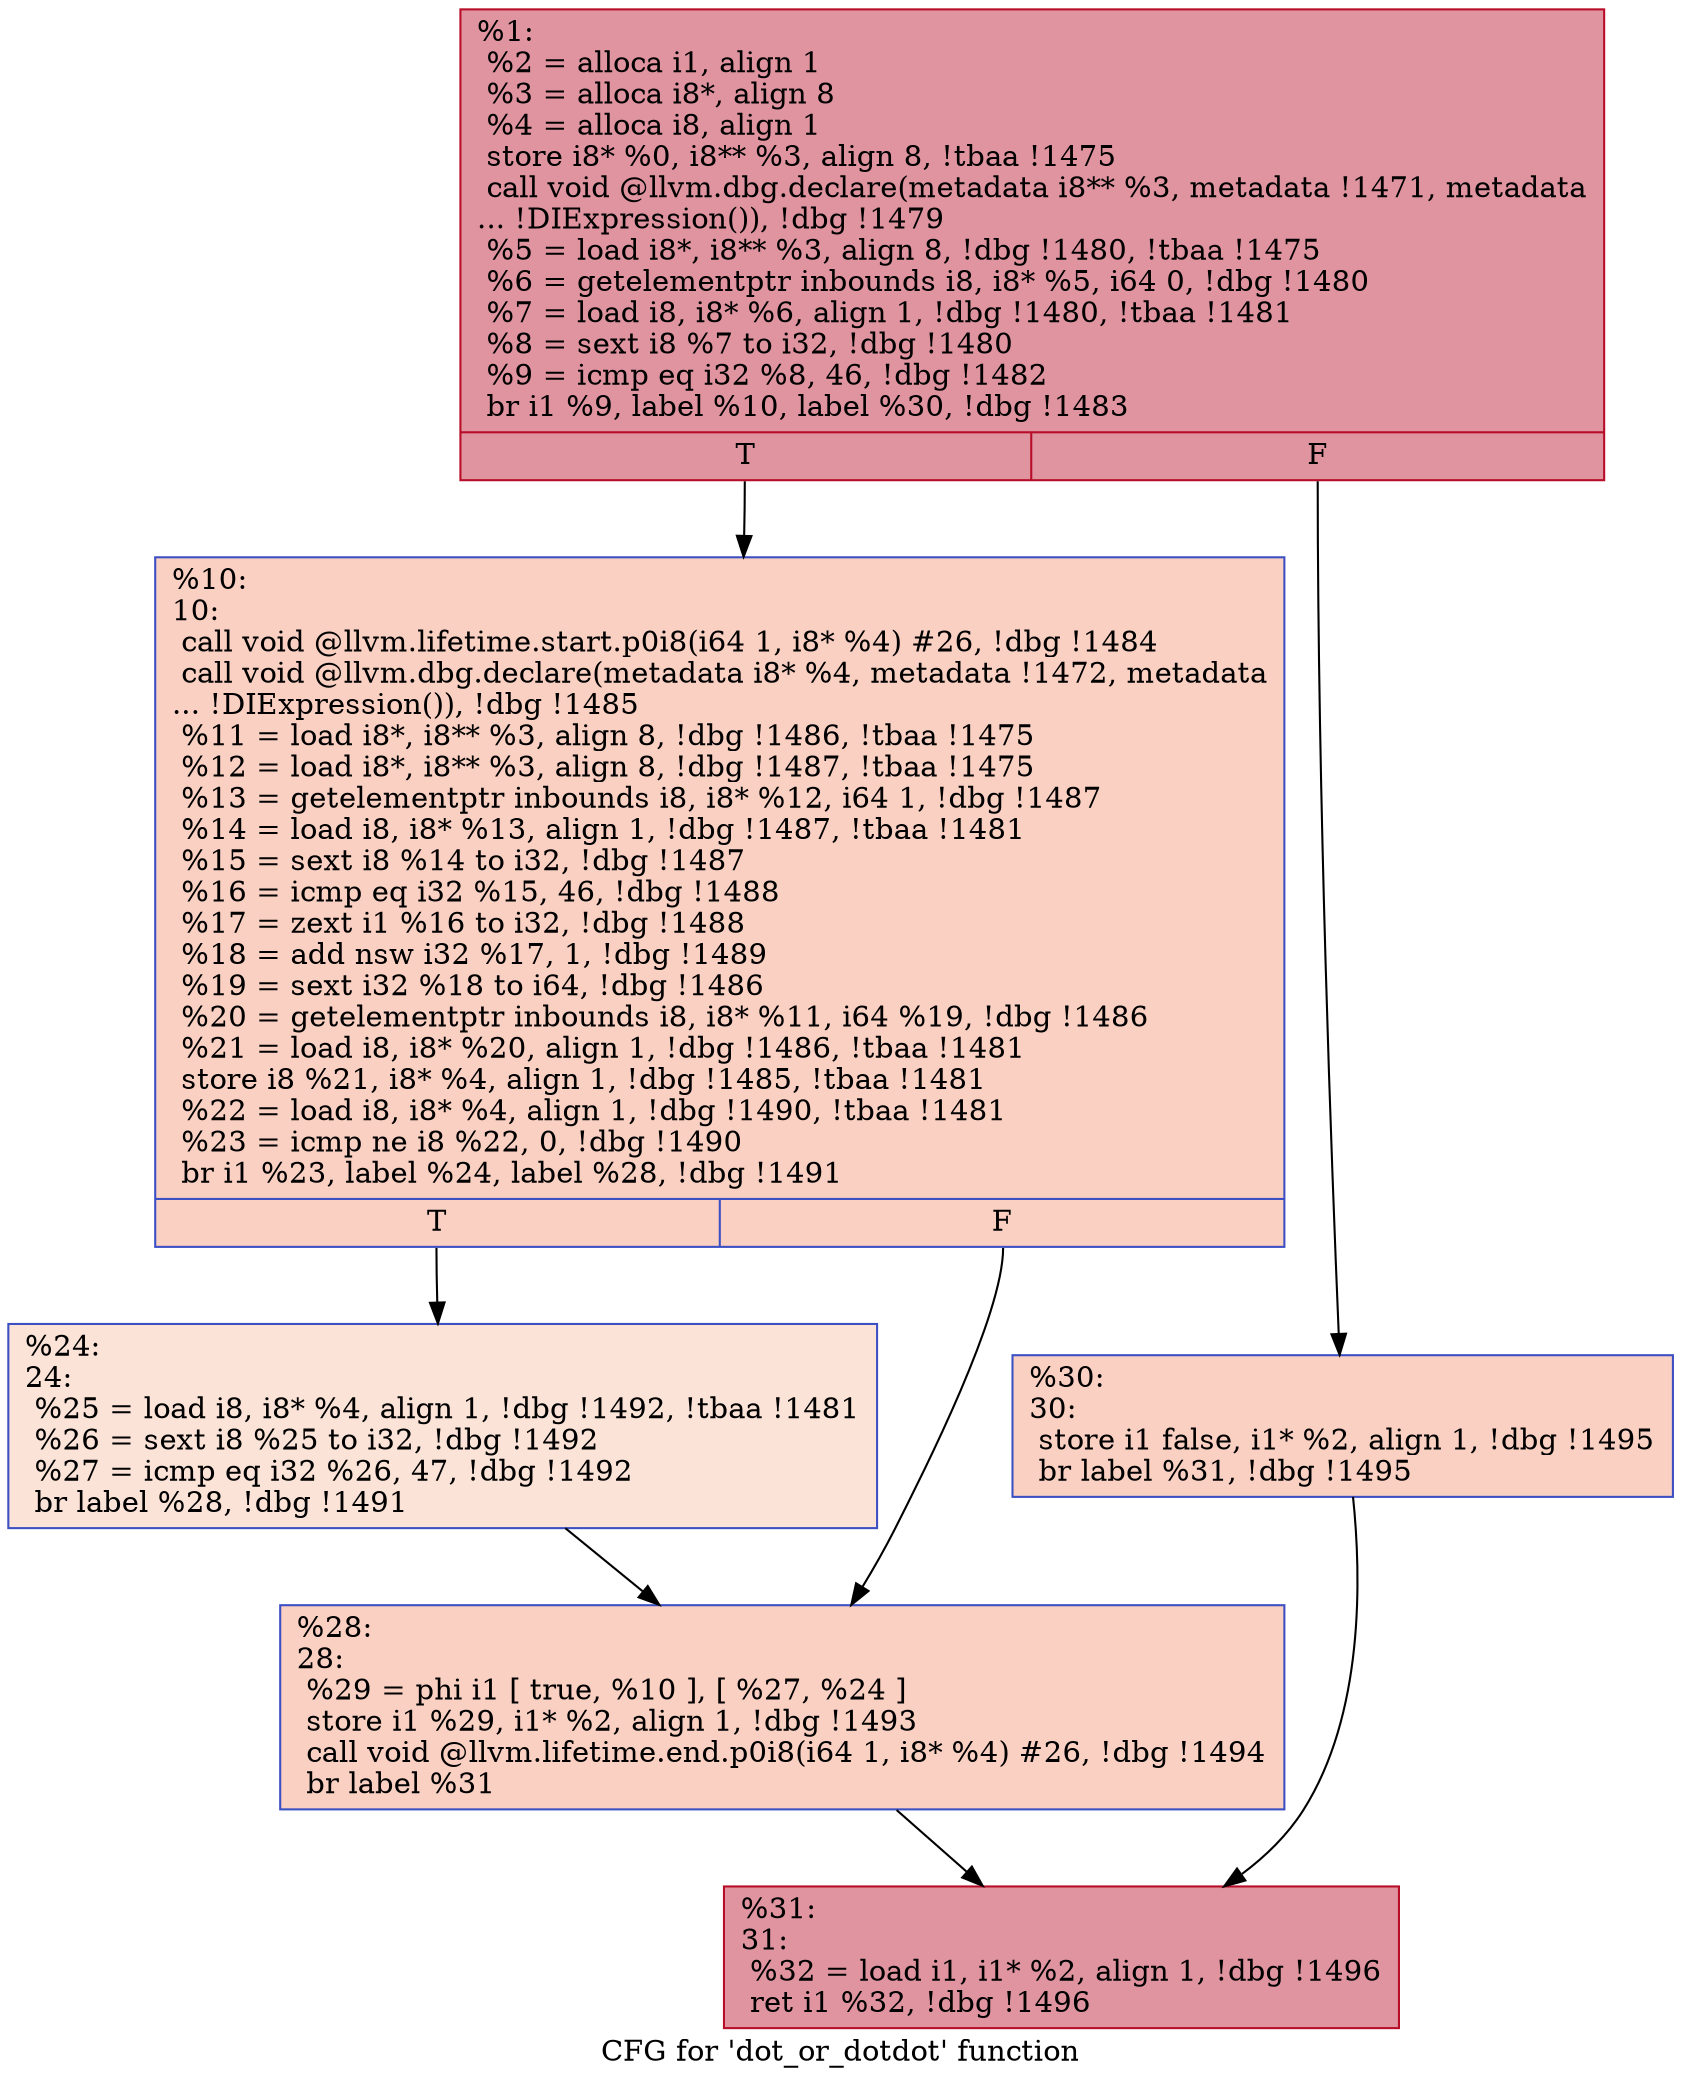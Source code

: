 digraph "CFG for 'dot_or_dotdot' function" {
	label="CFG for 'dot_or_dotdot' function";

	Node0xe2bc20 [shape=record,color="#b70d28ff", style=filled, fillcolor="#b70d2870",label="{%1:\l  %2 = alloca i1, align 1\l  %3 = alloca i8*, align 8\l  %4 = alloca i8, align 1\l  store i8* %0, i8** %3, align 8, !tbaa !1475\l  call void @llvm.dbg.declare(metadata i8** %3, metadata !1471, metadata\l... !DIExpression()), !dbg !1479\l  %5 = load i8*, i8** %3, align 8, !dbg !1480, !tbaa !1475\l  %6 = getelementptr inbounds i8, i8* %5, i64 0, !dbg !1480\l  %7 = load i8, i8* %6, align 1, !dbg !1480, !tbaa !1481\l  %8 = sext i8 %7 to i32, !dbg !1480\l  %9 = icmp eq i32 %8, 46, !dbg !1482\l  br i1 %9, label %10, label %30, !dbg !1483\l|{<s0>T|<s1>F}}"];
	Node0xe2bc20:s0 -> Node0xe2bd30;
	Node0xe2bc20:s1 -> Node0xe2be20;
	Node0xe2bd30 [shape=record,color="#3d50c3ff", style=filled, fillcolor="#f3947570",label="{%10:\l10:                                               \l  call void @llvm.lifetime.start.p0i8(i64 1, i8* %4) #26, !dbg !1484\l  call void @llvm.dbg.declare(metadata i8* %4, metadata !1472, metadata\l... !DIExpression()), !dbg !1485\l  %11 = load i8*, i8** %3, align 8, !dbg !1486, !tbaa !1475\l  %12 = load i8*, i8** %3, align 8, !dbg !1487, !tbaa !1475\l  %13 = getelementptr inbounds i8, i8* %12, i64 1, !dbg !1487\l  %14 = load i8, i8* %13, align 1, !dbg !1487, !tbaa !1481\l  %15 = sext i8 %14 to i32, !dbg !1487\l  %16 = icmp eq i32 %15, 46, !dbg !1488\l  %17 = zext i1 %16 to i32, !dbg !1488\l  %18 = add nsw i32 %17, 1, !dbg !1489\l  %19 = sext i32 %18 to i64, !dbg !1486\l  %20 = getelementptr inbounds i8, i8* %11, i64 %19, !dbg !1486\l  %21 = load i8, i8* %20, align 1, !dbg !1486, !tbaa !1481\l  store i8 %21, i8* %4, align 1, !dbg !1485, !tbaa !1481\l  %22 = load i8, i8* %4, align 1, !dbg !1490, !tbaa !1481\l  %23 = icmp ne i8 %22, 0, !dbg !1490\l  br i1 %23, label %24, label %28, !dbg !1491\l|{<s0>T|<s1>F}}"];
	Node0xe2bd30:s0 -> Node0xe2bd80;
	Node0xe2bd30:s1 -> Node0xe2bdd0;
	Node0xe2bd80 [shape=record,color="#3d50c3ff", style=filled, fillcolor="#f6bfa670",label="{%24:\l24:                                               \l  %25 = load i8, i8* %4, align 1, !dbg !1492, !tbaa !1481\l  %26 = sext i8 %25 to i32, !dbg !1492\l  %27 = icmp eq i32 %26, 47, !dbg !1492\l  br label %28, !dbg !1491\l}"];
	Node0xe2bd80 -> Node0xe2bdd0;
	Node0xe2bdd0 [shape=record,color="#3d50c3ff", style=filled, fillcolor="#f3947570",label="{%28:\l28:                                               \l  %29 = phi i1 [ true, %10 ], [ %27, %24 ]\l  store i1 %29, i1* %2, align 1, !dbg !1493\l  call void @llvm.lifetime.end.p0i8(i64 1, i8* %4) #26, !dbg !1494\l  br label %31\l}"];
	Node0xe2bdd0 -> Node0xe2be70;
	Node0xe2be20 [shape=record,color="#3d50c3ff", style=filled, fillcolor="#f3947570",label="{%30:\l30:                                               \l  store i1 false, i1* %2, align 1, !dbg !1495\l  br label %31, !dbg !1495\l}"];
	Node0xe2be20 -> Node0xe2be70;
	Node0xe2be70 [shape=record,color="#b70d28ff", style=filled, fillcolor="#b70d2870",label="{%31:\l31:                                               \l  %32 = load i1, i1* %2, align 1, !dbg !1496\l  ret i1 %32, !dbg !1496\l}"];
}
